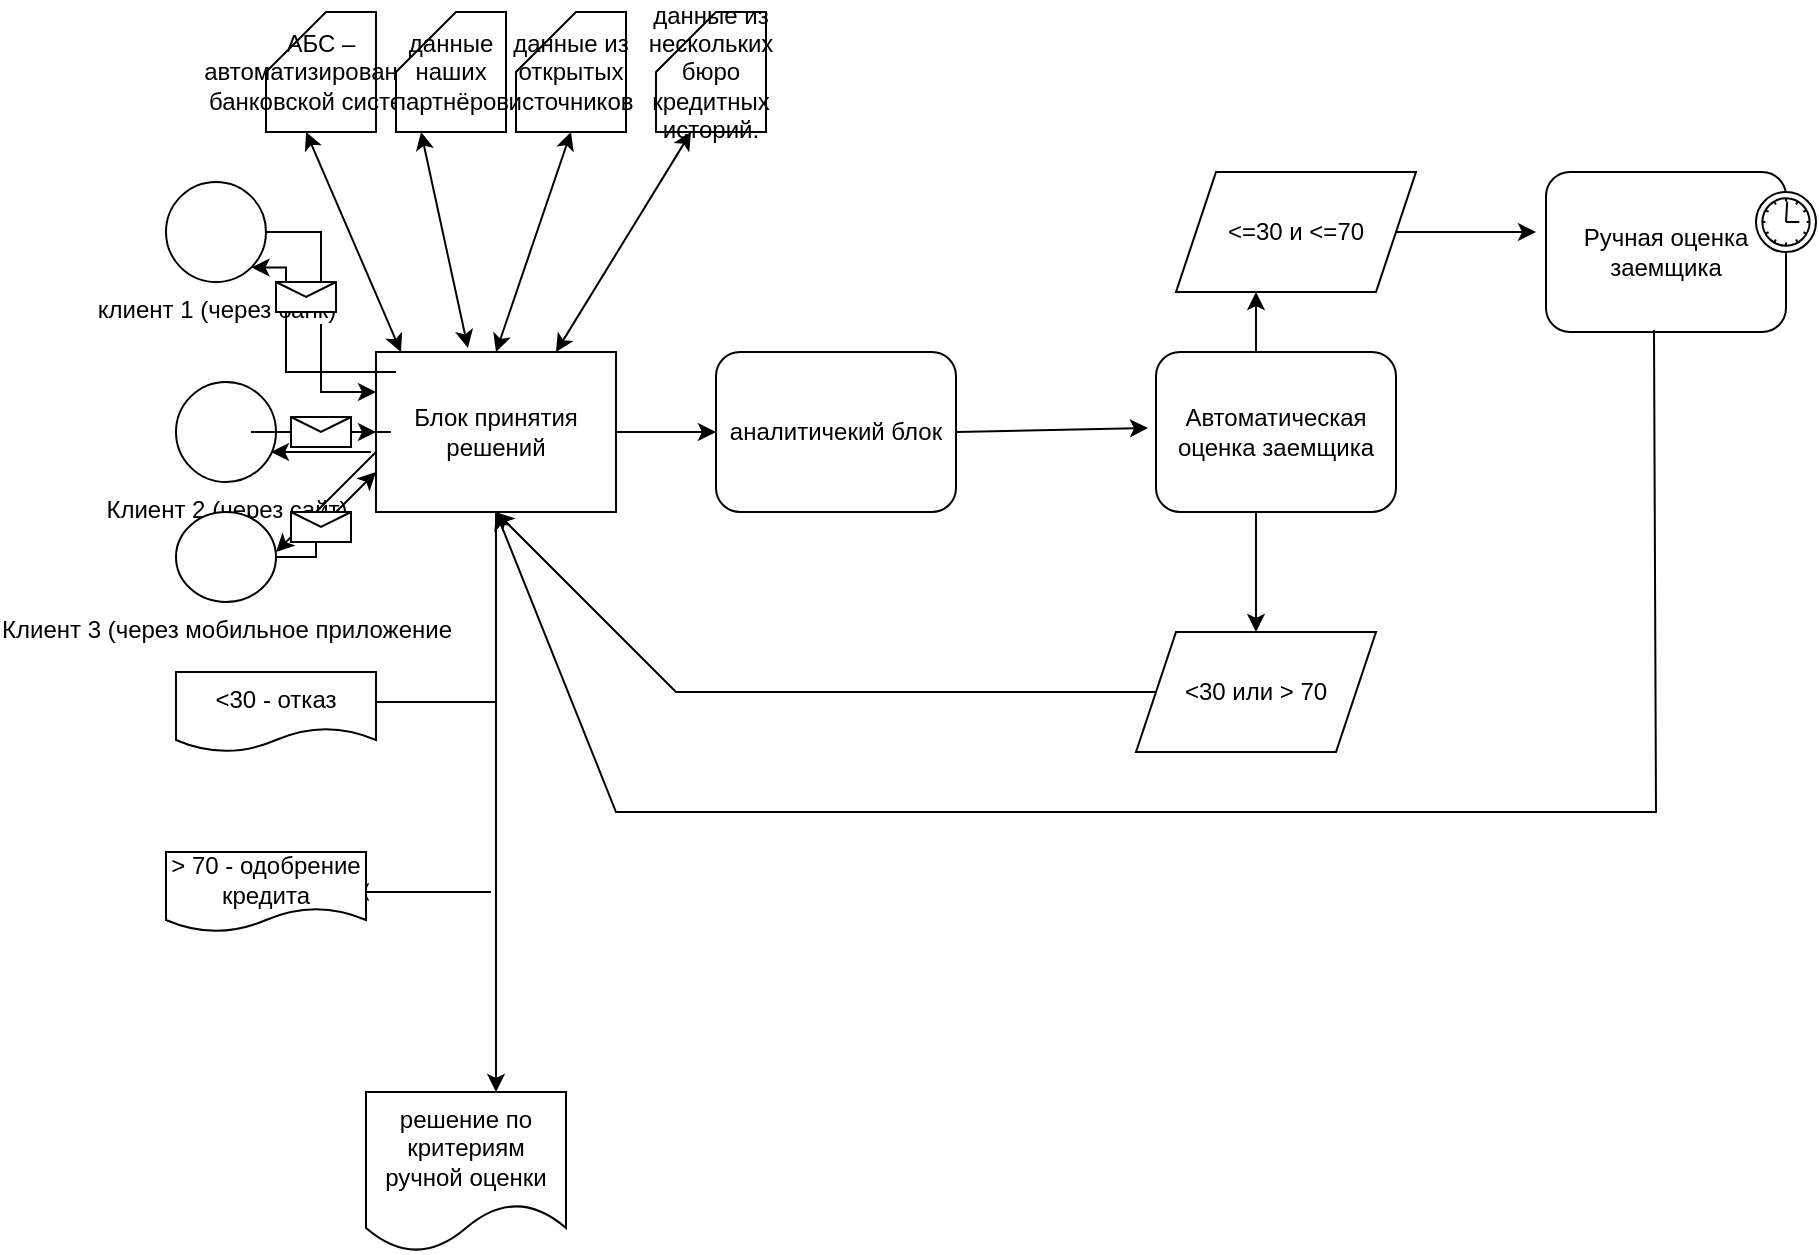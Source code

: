 <mxfile version="20.8.13" type="github">
  <diagram name="Page-1" id="2a216829-ef6e-dabb-86c1-c78162f3ba2b">
    <mxGraphModel dx="810" dy="434" grid="1" gridSize="10" guides="1" tooltips="1" connect="1" arrows="1" fold="1" page="1" pageScale="1" pageWidth="850" pageHeight="1100" background="none" math="0" shadow="0">
      <root>
        <mxCell id="0" />
        <mxCell id="1" parent="0" />
        <mxCell id="7a84cebc1def654-1" value="Клиент 2 (через сайт)" style="shape=mxgraph.bpmn.shape;html=1;verticalLabelPosition=bottom;labelBackgroundColor=#ffffff;verticalAlign=top;perimeter=ellipsePerimeter;outline=standard;symbol=general;" parent="1" vertex="1">
          <mxGeometry x="260" y="265" width="50" height="50" as="geometry" />
        </mxCell>
        <mxCell id="dzqD5lv1shWFlflANnH2-37" style="edgeStyle=none;rounded=0;orthogonalLoop=1;jettySize=auto;html=1;" edge="1" parent="1" source="7a84cebc1def654-2">
          <mxGeometry relative="1" as="geometry">
            <mxPoint x="420" y="620" as="targetPoint" />
            <Array as="points">
              <mxPoint x="420" y="410" />
            </Array>
          </mxGeometry>
        </mxCell>
        <mxCell id="7a84cebc1def654-2" value="Блок принятия решений" style="shape=ext;rounded=1;html=1;whiteSpace=wrap;arcSize=0;" parent="1" vertex="1">
          <mxGeometry x="360" y="250" width="120" height="80" as="geometry" />
        </mxCell>
        <mxCell id="dzqD5lv1shWFlflANnH2-22" style="edgeStyle=none;rounded=0;orthogonalLoop=1;jettySize=auto;html=1;exitX=1;exitY=0.5;exitDx=0;exitDy=0;entryX=0.05;entryY=0.633;entryDx=0;entryDy=0;entryPerimeter=0;" edge="1" parent="1" source="7a84cebc1def654-3">
          <mxGeometry relative="1" as="geometry">
            <mxPoint x="746" y="287.98" as="targetPoint" />
          </mxGeometry>
        </mxCell>
        <mxCell id="7a84cebc1def654-3" value="аналитичекий блок" style="shape=ext;rounded=1;html=1;whiteSpace=wrap;" parent="1" vertex="1">
          <mxGeometry x="530" y="250" width="120" height="80" as="geometry" />
        </mxCell>
        <mxCell id="7a84cebc1def654-36" style="edgeStyle=orthogonalEdgeStyle;rounded=0;html=1;jettySize=auto;orthogonalLoop=1;startArrow=none;" parent="1" source="dzqD5lv1shWFlflANnH2-24" target="7a84cebc1def654-2" edge="1">
          <mxGeometry relative="1" as="geometry" />
        </mxCell>
        <mxCell id="7a84cebc1def654-39" style="edgeStyle=orthogonalEdgeStyle;rounded=0;html=1;jettySize=auto;orthogonalLoop=1;" parent="1" source="7a84cebc1def654-2" target="7a84cebc1def654-3" edge="1">
          <mxGeometry relative="1" as="geometry" />
        </mxCell>
        <mxCell id="dzqD5lv1shWFlflANnH2-1" value="Клиент 3 (через мобильное приложение" style="shape=mxgraph.bpmn.shape;html=1;verticalLabelPosition=bottom;labelBackgroundColor=#ffffff;verticalAlign=top;perimeter=ellipsePerimeter;outline=standard;symbol=general;" vertex="1" parent="1">
          <mxGeometry x="260" y="330" width="50" height="45" as="geometry" />
        </mxCell>
        <mxCell id="dzqD5lv1shWFlflANnH2-4" style="edgeStyle=orthogonalEdgeStyle;rounded=0;orthogonalLoop=1;jettySize=auto;html=1;entryX=0;entryY=0.25;entryDx=0;entryDy=0;" edge="1" parent="1" source="dzqD5lv1shWFlflANnH2-3" target="7a84cebc1def654-2">
          <mxGeometry relative="1" as="geometry" />
        </mxCell>
        <mxCell id="dzqD5lv1shWFlflANnH2-3" value="клиент 1 (через банк)" style="shape=mxgraph.bpmn.shape;html=1;verticalLabelPosition=bottom;labelBackgroundColor=#ffffff;verticalAlign=top;perimeter=ellipsePerimeter;outline=standard;symbol=general;" vertex="1" parent="1">
          <mxGeometry x="255" y="165" width="50" height="50" as="geometry" />
        </mxCell>
        <mxCell id="dzqD5lv1shWFlflANnH2-6" value="АБС – автоматизированной банковской системе" style="shape=card;whiteSpace=wrap;html=1;" vertex="1" parent="1">
          <mxGeometry x="305" y="80" width="55" height="60" as="geometry" />
        </mxCell>
        <mxCell id="dzqD5lv1shWFlflANnH2-8" value="данные наших партнёров" style="shape=card;whiteSpace=wrap;html=1;" vertex="1" parent="1">
          <mxGeometry x="370" y="80" width="55" height="60" as="geometry" />
        </mxCell>
        <mxCell id="dzqD5lv1shWFlflANnH2-9" value="данные из открытых источников" style="shape=card;whiteSpace=wrap;html=1;" vertex="1" parent="1">
          <mxGeometry x="430" y="80" width="55" height="60" as="geometry" />
        </mxCell>
        <mxCell id="dzqD5lv1shWFlflANnH2-10" value="данные из нескольких бюро кредитных историй." style="shape=card;whiteSpace=wrap;html=1;" vertex="1" parent="1">
          <mxGeometry x="500" y="80" width="55" height="60" as="geometry" />
        </mxCell>
        <mxCell id="dzqD5lv1shWFlflANnH2-17" value="" style="endArrow=classic;startArrow=classic;html=1;rounded=0;entryX=0.364;entryY=1;entryDx=0;entryDy=0;entryPerimeter=0;" edge="1" parent="1" target="dzqD5lv1shWFlflANnH2-6">
          <mxGeometry width="50" height="50" relative="1" as="geometry">
            <mxPoint x="372.5" y="250" as="sourcePoint" />
            <mxPoint x="422.5" y="200" as="targetPoint" />
          </mxGeometry>
        </mxCell>
        <mxCell id="dzqD5lv1shWFlflANnH2-18" value="" style="endArrow=classic;startArrow=classic;html=1;rounded=0;entryX=0.364;entryY=1;entryDx=0;entryDy=0;entryPerimeter=0;exitX=0.383;exitY=-0.025;exitDx=0;exitDy=0;exitPerimeter=0;" edge="1" parent="1" source="7a84cebc1def654-2">
          <mxGeometry width="50" height="50" relative="1" as="geometry">
            <mxPoint x="430" y="250" as="sourcePoint" />
            <mxPoint x="382.52" y="140" as="targetPoint" />
          </mxGeometry>
        </mxCell>
        <mxCell id="dzqD5lv1shWFlflANnH2-19" value="" style="endArrow=classic;startArrow=classic;html=1;rounded=0;entryX=0.5;entryY=1;entryDx=0;entryDy=0;entryPerimeter=0;" edge="1" parent="1" target="dzqD5lv1shWFlflANnH2-9">
          <mxGeometry width="50" height="50" relative="1" as="geometry">
            <mxPoint x="420" y="250" as="sourcePoint" />
            <mxPoint x="392.52" y="150" as="targetPoint" />
          </mxGeometry>
        </mxCell>
        <mxCell id="dzqD5lv1shWFlflANnH2-20" value="" style="endArrow=classic;startArrow=classic;html=1;rounded=0;entryX=0.5;entryY=1;entryDx=0;entryDy=0;entryPerimeter=0;exitX=0.75;exitY=0;exitDx=0;exitDy=0;" edge="1" parent="1" source="7a84cebc1def654-2">
          <mxGeometry width="50" height="50" relative="1" as="geometry">
            <mxPoint x="480" y="250" as="sourcePoint" />
            <mxPoint x="517.5" y="140" as="targetPoint" />
          </mxGeometry>
        </mxCell>
        <mxCell id="dzqD5lv1shWFlflANnH2-31" value="" style="edgeStyle=none;rounded=0;orthogonalLoop=1;jettySize=auto;html=1;" edge="1" parent="1" target="dzqD5lv1shWFlflANnH2-30">
          <mxGeometry relative="1" as="geometry">
            <mxPoint x="800" y="310" as="sourcePoint" />
          </mxGeometry>
        </mxCell>
        <mxCell id="dzqD5lv1shWFlflANnH2-34" style="edgeStyle=none;rounded=0;orthogonalLoop=1;jettySize=auto;html=1;exitX=0.5;exitY=0;exitDx=0;exitDy=0;" edge="1" parent="1">
          <mxGeometry relative="1" as="geometry">
            <mxPoint x="800" y="250" as="sourcePoint" />
            <mxPoint x="800" y="220" as="targetPoint" />
          </mxGeometry>
        </mxCell>
        <mxCell id="dzqD5lv1shWFlflANnH2-25" value="" style="edgeStyle=orthogonalEdgeStyle;rounded=0;html=1;jettySize=auto;orthogonalLoop=1;endArrow=none;" edge="1" parent="1" source="7a84cebc1def654-1" target="dzqD5lv1shWFlflANnH2-24">
          <mxGeometry relative="1" as="geometry">
            <mxPoint x="310" y="290" as="sourcePoint" />
            <mxPoint x="360" y="290" as="targetPoint" />
          </mxGeometry>
        </mxCell>
        <mxCell id="dzqD5lv1shWFlflANnH2-24" value="" style="shape=message;whiteSpace=wrap;html=1;" vertex="1" parent="1">
          <mxGeometry x="317.5" y="282.5" width="30" height="15" as="geometry" />
        </mxCell>
        <mxCell id="dzqD5lv1shWFlflANnH2-27" style="edgeStyle=none;rounded=0;orthogonalLoop=1;jettySize=auto;html=1;exitX=0.5;exitY=0;exitDx=0;exitDy=0;entryX=0.5;entryY=1;entryDx=0;entryDy=0;" edge="1" parent="1" source="dzqD5lv1shWFlflANnH2-26" target="dzqD5lv1shWFlflANnH2-26">
          <mxGeometry relative="1" as="geometry" />
        </mxCell>
        <mxCell id="dzqD5lv1shWFlflANnH2-28" value="" style="edgeStyle=orthogonalEdgeStyle;rounded=0;orthogonalLoop=1;jettySize=auto;html=1;entryX=0;entryY=0.75;entryDx=0;entryDy=0;endArrow=none;" edge="1" parent="1" source="dzqD5lv1shWFlflANnH2-1" target="dzqD5lv1shWFlflANnH2-26">
          <mxGeometry relative="1" as="geometry">
            <mxPoint x="310" y="352.5" as="sourcePoint" />
            <mxPoint x="360" y="310" as="targetPoint" />
          </mxGeometry>
        </mxCell>
        <mxCell id="dzqD5lv1shWFlflANnH2-29" style="edgeStyle=none;rounded=0;orthogonalLoop=1;jettySize=auto;html=1;entryX=0;entryY=0.75;entryDx=0;entryDy=0;" edge="1" parent="1" source="dzqD5lv1shWFlflANnH2-26" target="7a84cebc1def654-2">
          <mxGeometry relative="1" as="geometry" />
        </mxCell>
        <mxCell id="dzqD5lv1shWFlflANnH2-32" style="edgeStyle=none;rounded=0;orthogonalLoop=1;jettySize=auto;html=1;entryX=0.5;entryY=1;entryDx=0;entryDy=0;" edge="1" parent="1" source="dzqD5lv1shWFlflANnH2-30" target="7a84cebc1def654-2">
          <mxGeometry relative="1" as="geometry">
            <mxPoint x="800" y="480" as="targetPoint" />
            <Array as="points">
              <mxPoint x="510" y="420" />
            </Array>
          </mxGeometry>
        </mxCell>
        <mxCell id="dzqD5lv1shWFlflANnH2-30" value="&amp;lt;30 или &amp;gt; 70" style="shape=parallelogram;perimeter=parallelogramPerimeter;whiteSpace=wrap;html=1;fixedSize=1;" vertex="1" parent="1">
          <mxGeometry x="740" y="390" width="120" height="60" as="geometry" />
        </mxCell>
        <mxCell id="dzqD5lv1shWFlflANnH2-36" style="edgeStyle=none;rounded=0;orthogonalLoop=1;jettySize=auto;html=1;entryX=0;entryY=0.5;entryDx=0;entryDy=0;" edge="1" parent="1" source="dzqD5lv1shWFlflANnH2-33">
          <mxGeometry relative="1" as="geometry">
            <mxPoint x="940" y="190" as="targetPoint" />
          </mxGeometry>
        </mxCell>
        <mxCell id="dzqD5lv1shWFlflANnH2-33" value="&amp;lt;=30 и &amp;lt;=70" style="shape=parallelogram;perimeter=parallelogramPerimeter;whiteSpace=wrap;html=1;fixedSize=1;" vertex="1" parent="1">
          <mxGeometry x="760" y="160" width="120" height="60" as="geometry" />
        </mxCell>
        <mxCell id="dzqD5lv1shWFlflANnH2-41" value="" style="endArrow=classic;html=1;rounded=0;" edge="1" parent="1">
          <mxGeometry width="50" height="50" relative="1" as="geometry">
            <mxPoint x="420" y="425" as="sourcePoint" />
            <mxPoint x="350" y="425" as="targetPoint" />
            <Array as="points" />
          </mxGeometry>
        </mxCell>
        <mxCell id="dzqD5lv1shWFlflANnH2-42" value="" style="endArrow=classic;html=1;rounded=0;" edge="1" parent="1">
          <mxGeometry width="50" height="50" relative="1" as="geometry">
            <mxPoint x="417.5" y="520" as="sourcePoint" />
            <mxPoint x="347.5" y="520" as="targetPoint" />
            <Array as="points" />
          </mxGeometry>
        </mxCell>
        <mxCell id="dzqD5lv1shWFlflANnH2-43" value="&amp;lt;30 - отказ" style="shape=document;whiteSpace=wrap;html=1;boundedLbl=1;" vertex="1" parent="1">
          <mxGeometry x="260" y="410" width="100" height="40" as="geometry" />
        </mxCell>
        <mxCell id="dzqD5lv1shWFlflANnH2-44" value="&amp;gt; 70 - одобрение кредита" style="shape=document;whiteSpace=wrap;html=1;boundedLbl=1;" vertex="1" parent="1">
          <mxGeometry x="255" y="500" width="100" height="40" as="geometry" />
        </mxCell>
        <mxCell id="dzqD5lv1shWFlflANnH2-46" style="edgeStyle=orthogonalEdgeStyle;rounded=0;orthogonalLoop=1;jettySize=auto;html=1;entryX=0.855;entryY=0.855;entryDx=0;entryDy=0;entryPerimeter=0;" edge="1" parent="1" target="dzqD5lv1shWFlflANnH2-3">
          <mxGeometry relative="1" as="geometry">
            <mxPoint x="360" y="260" as="sourcePoint" />
            <mxPoint x="315" y="200" as="targetPoint" />
            <Array as="points">
              <mxPoint x="370" y="260" />
              <mxPoint x="315" y="260" />
              <mxPoint x="315" y="208" />
            </Array>
          </mxGeometry>
        </mxCell>
        <mxCell id="dzqD5lv1shWFlflANnH2-23" value="" style="shape=message;whiteSpace=wrap;html=1;" vertex="1" parent="1">
          <mxGeometry x="310" y="215" width="30" height="15" as="geometry" />
        </mxCell>
        <mxCell id="dzqD5lv1shWFlflANnH2-51" value="" style="endArrow=classic;html=1;rounded=0;" edge="1" parent="1">
          <mxGeometry width="50" height="50" relative="1" as="geometry">
            <mxPoint x="357.5" y="300" as="sourcePoint" />
            <mxPoint x="307.5" y="300" as="targetPoint" />
          </mxGeometry>
        </mxCell>
        <mxCell id="dzqD5lv1shWFlflANnH2-52" value="" style="endArrow=classic;html=1;rounded=0;" edge="1" parent="1">
          <mxGeometry width="50" height="50" relative="1" as="geometry">
            <mxPoint x="360" y="300" as="sourcePoint" />
            <mxPoint x="310" y="350" as="targetPoint" />
          </mxGeometry>
        </mxCell>
        <mxCell id="dzqD5lv1shWFlflANnH2-26" value="" style="shape=message;whiteSpace=wrap;html=1;" vertex="1" parent="1">
          <mxGeometry x="317.5" y="330" width="30" height="15" as="geometry" />
        </mxCell>
        <mxCell id="dzqD5lv1shWFlflANnH2-53" value="Ручная оценка заемщика" style="html=1;whiteSpace=wrap;rounded=1;" vertex="1" parent="1">
          <mxGeometry x="945" y="160" width="120" height="80" as="geometry" />
        </mxCell>
        <mxCell id="dzqD5lv1shWFlflANnH2-54" value="" style="shape=mxgraph.bpmn.timer_start;perimeter=ellipsePerimeter;html=1;labelPosition=right;labelBackgroundColor=#ffffff;align=left;" vertex="1" parent="dzqD5lv1shWFlflANnH2-53">
          <mxGeometry x="1" width="30" height="30" relative="1" as="geometry">
            <mxPoint x="-15" y="10" as="offset" />
          </mxGeometry>
        </mxCell>
        <mxCell id="dzqD5lv1shWFlflANnH2-55" value="Автоматическая оценка заемщика" style="shape=ext;rounded=1;html=1;whiteSpace=wrap;" vertex="1" parent="1">
          <mxGeometry x="750" y="250" width="120" height="80" as="geometry" />
        </mxCell>
        <mxCell id="dzqD5lv1shWFlflANnH2-57" value="" style="endArrow=classic;html=1;rounded=0;exitX=0.45;exitY=0.988;exitDx=0;exitDy=0;exitPerimeter=0;entryX=0.5;entryY=1;entryDx=0;entryDy=0;" edge="1" parent="1" source="dzqD5lv1shWFlflANnH2-53" target="7a84cebc1def654-2">
          <mxGeometry width="50" height="50" relative="1" as="geometry">
            <mxPoint x="980" y="220" as="sourcePoint" />
            <mxPoint x="400" y="480" as="targetPoint" />
            <Array as="points">
              <mxPoint x="1000" y="480" />
              <mxPoint x="480" y="480" />
            </Array>
          </mxGeometry>
        </mxCell>
        <mxCell id="dzqD5lv1shWFlflANnH2-58" value="решение по критериям ручной оценки" style="shape=document;whiteSpace=wrap;html=1;boundedLbl=1;" vertex="1" parent="1">
          <mxGeometry x="355" y="620" width="100" height="80" as="geometry" />
        </mxCell>
      </root>
    </mxGraphModel>
  </diagram>
</mxfile>

